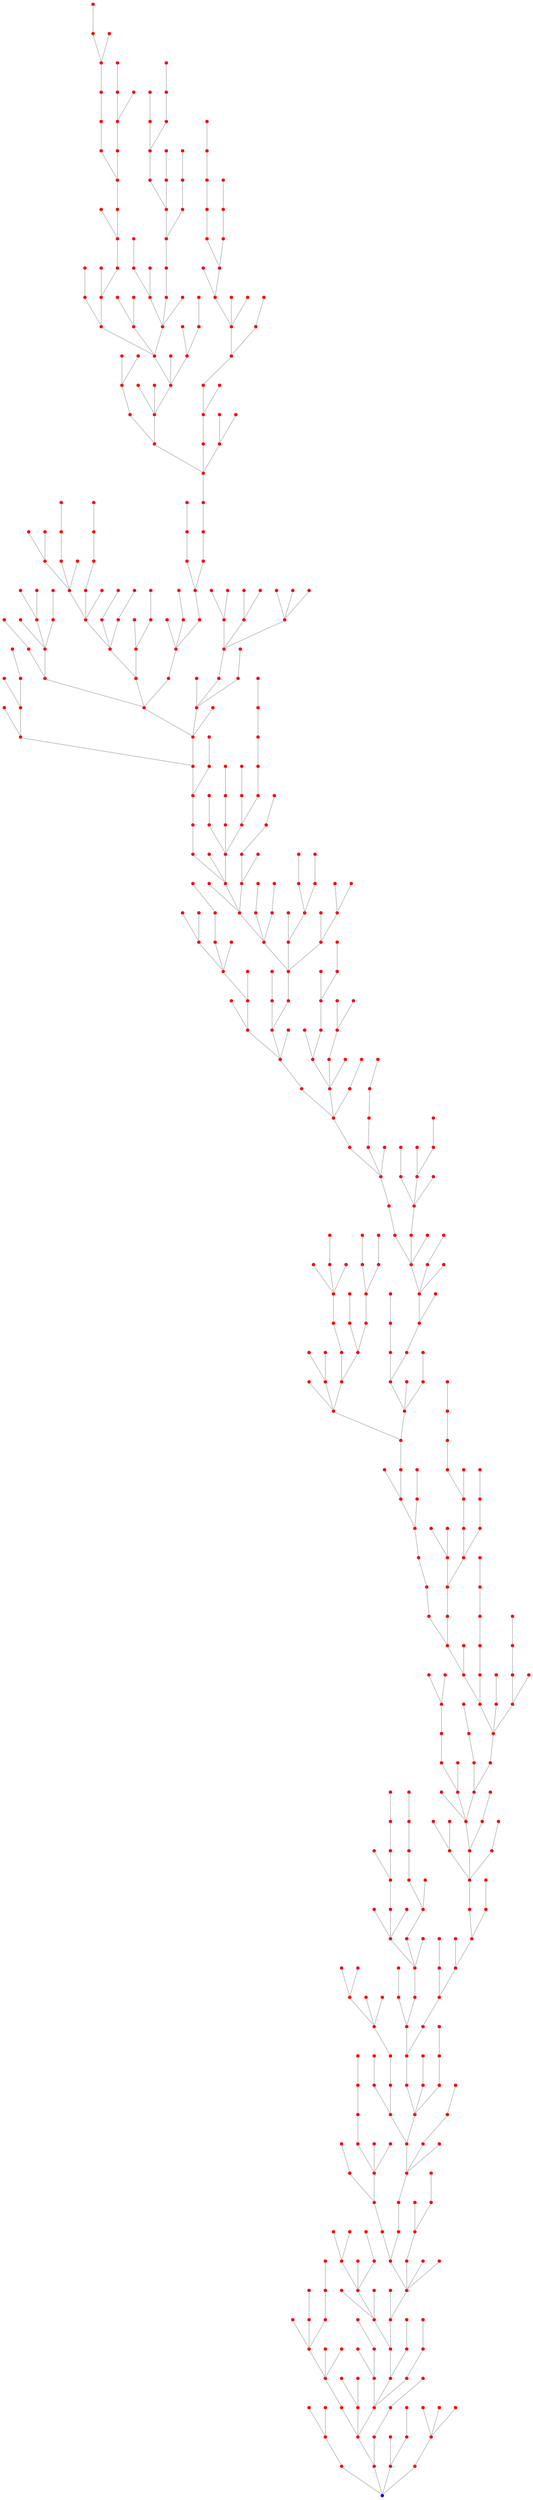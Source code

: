 graph {
	"1(0)" [color=blue shape=point]
	"4(1.00578502436145)" [color=red shape=point]
	"4(1.00578502436145)" -- "1(0)" [color=gray]
	"10(1.006045082780666)" [color=red shape=point]
	"10(1.006045082780666)" -- "1(0)" [color=gray]
	"3(1.0082098909979935)" [color=red shape=point]
	"3(1.0082098909979935)" -- "1(0)" [color=gray]
	"0(1.0090483885031571)" [color=red shape=point]
	"0(1.0090483885031571)" -- "1(0)" [color=gray]
	"20(2.0064975894806416)" [color=red shape=point]
	"20(2.0064975894806416)" -- "10(1.006045082780666)" [color=gray]
	"2(2.007719488025787)" [color=red shape=point]
	"2(2.007719488025787)" -- "10(1.006045082780666)" [color=gray]
	"18(2.0115283673965907)" [color=red shape=point]
	"18(2.0115283673965907)" -- "0(1.0090483885031571)" [color=gray]
	"7(2.0123805462104825)" [color=red shape=point]
	"7(2.0123805462104825)" -- "4(1.00578502436145)" [color=gray]
	"5(2.013646698322298)" [color=red shape=point]
	"5(2.013646698322298)" -- "3(1.0082098909979935)" [color=gray]
	"12(2.017183926282759)" [color=red shape=point]
	"12(2.017183926282759)" -- "3(1.0082098909979935)" [color=gray]
	"21(3.007645137265147)" [color=red shape=point]
	"21(3.007645137265147)" -- "20(2.0064975894806416)" [color=gray]
	"16(3.009052305262709)" [color=red shape=point]
	"16(3.009052305262709)" -- "20(2.0064975894806416)" [color=gray]
	"9(3.0131385153549237)" [color=red shape=point]
	"9(3.0131385153549237)" -- "18(2.0115283673965907)" [color=gray]
	"27(3.015708332536046)" [color=red shape=point]
	"27(3.015708332536046)" -- "20(2.0064975894806416)" [color=gray]
	"11(3.016514689964824)" [color=red shape=point]
	"11(3.016514689964824)" -- "2(2.007719488025787)" [color=gray]
	"8(3.0180269439730827)" [color=red shape=point]
	"8(3.0180269439730827)" -- "7(2.0123805462104825)" [color=gray]
	"15(3.0187845563286597)" [color=red shape=point]
	"15(3.0187845563286597)" -- "18(2.0115283673965907)" [color=gray]
	"6(3.0211718760439963)" [color=red shape=point]
	"6(3.0211718760439963)" -- "7(2.0123805462104825)" [color=gray]
	"19(3.0212784767981575)" [color=red shape=point]
	"19(3.0212784767981575)" -- "18(2.0115283673965907)" [color=gray]
	"14(3.0228226443635324)" [color=red shape=point]
	"14(3.0228226443635324)" -- "12(2.017183926282759)" [color=gray]
	"22(4.0097286722316605)" [color=red shape=point]
	"22(4.0097286722316605)" -- "21(3.007645137265147)" [color=gray]
	"13(4.010335179182908)" [color=red shape=point]
	"13(4.010335179182908)" -- "16(3.009052305262709)" [color=gray]
	"26(4.016501346455041)" [color=red shape=point]
	"26(4.016501346455041)" -- "16(3.009052305262709)" [color=gray]
	"17(4.018863752611603)" [color=red shape=point]
	"17(4.018863752611603)" -- "11(3.016514689964824)" [color=gray]
	"28(4.022249073884723)" [color=red shape=point]
	"28(4.022249073884723)" -- "27(3.015708332536046)" [color=gray]
	"30(4.023002285819908)" [color=red shape=point]
	"30(4.023002285819908)" -- "27(3.015708332536046)" [color=gray]
	"29(4.023898199727446)" [color=red shape=point]
	"29(4.023898199727446)" -- "27(3.015708332536046)" [color=gray]
	"36(5.014373491871599)" [color=red shape=point]
	"36(5.014373491871599)" -- "22(4.0097286722316605)" [color=gray]
	"24(5.015270744329239)" [color=red shape=point]
	"24(5.015270744329239)" -- "22(4.0097286722316605)" [color=gray]
	"23(5.017489627082913)" [color=red shape=point]
	"23(5.017489627082913)" -- "22(4.0097286722316605)" [color=gray]
	"31(5.023487525828582)" [color=red shape=point]
	"31(5.023487525828582)" -- "30(4.023002285819908)" [color=gray]
	"25(5.0242019488671605)" [color=red shape=point]
	"25(5.0242019488671605)" -- "28(4.022249073884723)" [color=gray]
	"40(5.025806909269647)" [color=red shape=point]
	"40(5.025806909269647)" -- "30(4.023002285819908)" [color=gray]
	"35(5.029455902515194)" [color=red shape=point]
	"35(5.029455902515194)" -- "28(4.022249073884723)" [color=gray]
	"32(5.0325432383641555)" [color=red shape=point]
	"32(5.0325432383641555)" -- "29(4.023898199727446)" [color=gray]
	"34(6.016007935153953)" [color=red shape=point]
	"34(6.016007935153953)" -- "36(5.014373491871599)" [color=gray]
	"39(6.016132145221583)" [color=red shape=point]
	"39(6.016132145221583)" -- "36(5.014373491871599)" [color=gray]
	"33(6.020293379838912)" [color=red shape=point]
	"33(6.020293379838912)" -- "36(5.014373491871599)" [color=gray]
	"50(6.025724551237527)" [color=red shape=point]
	"50(6.025724551237527)" -- "31(5.023487525828582)" [color=gray]
	"42(6.028897077222944)" [color=red shape=point]
	"42(6.028897077222944)" -- "31(5.023487525828582)" [color=gray]
	"37(6.034778503572853)" [color=red shape=point]
	"37(6.034778503572853)" -- "40(5.025806909269647)" [color=gray]
	"38(6.038244409326664)" [color=red shape=point]
	"38(6.038244409326664)" -- "35(5.029455902515194)" [color=gray]
	"44(6.040112480290495)" [color=red shape=point]
	"44(6.040112480290495)" -- "32(5.0325432383641555)" [color=gray]
	"41(7.016314517966271)" [color=red shape=point]
	"41(7.016314517966271)" -- "39(6.016132145221583)" [color=gray]
	"43(7.02060973036504)" [color=red shape=point]
	"43(7.02060973036504)" -- "33(6.020293379838912)" [color=gray]
	"46(7.028542950820992)" [color=red shape=point]
	"46(7.028542950820992)" -- "50(6.025724551237527)" [color=gray]
	"49(7.03046072169632)" [color=red shape=point]
	"49(7.03046072169632)" -- "50(6.025724551237527)" [color=gray]
	"47(7.031757531733968)" [color=red shape=point]
	"47(7.031757531733968)" -- "42(6.028897077222944)" [color=gray]
	"61(7.033768658146787)" [color=red shape=point]
	"61(7.033768658146787)" -- "42(6.028897077222944)" [color=gray]
	"48(7.033784252367918)" [color=red shape=point]
	"48(7.033784252367918)" -- "50(6.025724551237527)" [color=gray]
	"45(8.029973212240359)" [color=red shape=point]
	"45(8.029973212240359)" -- "43(7.02060973036504)" [color=gray]
	"52(8.03187326405129)" [color=red shape=point]
	"52(8.03187326405129)" -- "49(7.03046072169632)" [color=gray]
	"51(8.03305659324271)" [color=red shape=point]
	"51(8.03305659324271)" -- "49(7.03046072169632)" [color=gray]
	"58(8.03311572077655)" [color=red shape=point]
	"58(8.03311572077655)" -- "49(7.03046072169632)" [color=gray]
	"59(8.034399277465543)" [color=red shape=point]
	"59(8.034399277465543)" -- "61(7.033768658146787)" [color=gray]
	"60(8.035697503687917)" [color=red shape=point]
	"60(8.035697503687917)" -- "61(7.033768658146787)" [color=gray]
	"57(8.036162600420731)" [color=red shape=point]
	"57(8.036162600420731)" -- "61(7.033768658146787)" [color=gray]
	"55(8.04225424606928)" [color=red shape=point]
	"55(8.04225424606928)" -- "61(7.033768658146787)" [color=gray]
	"53(9.032932876286301)" [color=red shape=point]
	"53(9.032932876286301)" -- "52(8.03187326405129)" [color=gray]
	"63(9.035079950088008)" [color=red shape=point]
	"63(9.035079950088008)" -- "59(8.034399277465543)" [color=gray]
	"62(9.036193139440263)" [color=red shape=point]
	"62(9.036193139440263)" -- "59(8.034399277465543)" [color=gray]
	"67(9.037321356693731)" [color=red shape=point]
	"67(9.037321356693731)" -- "60(8.035697503687917)" [color=gray]
	"56(9.038561863106114)" [color=red shape=point]
	"56(9.038561863106114)" -- "52(8.03187326405129)" [color=gray]
	"54(9.03947717303612)" [color=red shape=point]
	"54(9.03947717303612)" -- "58(8.03311572077655)" [color=gray]
	"65(10.035693989592744)" [color=red shape=point]
	"65(10.035693989592744)" -- "63(9.035079950088008)" [color=gray]
	"64(10.038296206074188)" [color=red shape=point]
	"64(10.038296206074188)" -- "62(9.036193139440263)" [color=gray]
	"68(10.039457494986355)" [color=red shape=point]
	"68(10.039457494986355)" -- "67(9.037321356693731)" [color=gray]
	"66(10.045862208762037)" [color=red shape=point]
	"66(10.045862208762037)" -- "67(9.037321356693731)" [color=gray]
	"69(11.043255890519697)" [color=red shape=point]
	"69(11.043255890519697)" -- "65(10.035693989592744)" [color=gray]
	"74(11.045348213802056)" [color=red shape=point]
	"74(11.045348213802056)" -- "65(10.035693989592744)" [color=gray]
	"79(11.0474925274196)" [color=red shape=point]
	"79(11.0474925274196)" -- "64(10.038296206074188)" [color=gray]
	"71(11.05131773825958)" [color=red shape=point]
	"71(11.05131773825958)" -- "66(10.045862208762037)" [color=gray]
	"72(12.046206027846617)" [color=red shape=point]
	"72(12.046206027846617)" -- "74(11.045348213802056)" [color=gray]
	"70(12.046693069364316)" [color=red shape=point]
	"70(12.046693069364316)" -- "69(11.043255890519697)" [color=gray]
	"87(12.050688216389855)" [color=red shape=point]
	"87(12.050688216389855)" -- "79(11.0474925274196)" [color=gray]
	"78(12.051152180413466)" [color=red shape=point]
	"78(12.051152180413466)" -- "79(11.0474925274196)" [color=gray]
	"76(12.052597146029052)" [color=red shape=point]
	"76(12.052597146029052)" -- "74(11.045348213802056)" [color=gray]
	"75(12.053383674391092)" [color=red shape=point]
	"75(12.053383674391092)" -- "74(11.045348213802056)" [color=gray]
	"80(12.053392083775243)" [color=red shape=point]
	"80(12.053392083775243)" -- "79(11.0474925274196)" [color=gray]
	"73(13.04775819675752)" [color=red shape=point]
	"73(13.04775819675752)" -- "72(12.046206027846617)" [color=gray]
	"84(13.05113693019486)" [color=red shape=point]
	"84(13.05113693019486)" -- "87(12.050688216389855)" [color=gray]
	"89(13.054858401311893)" [color=red shape=point]
	"89(13.054858401311893)" -- "87(12.050688216389855)" [color=gray]
	"77(13.055155566465423)" [color=red shape=point]
	"77(13.055155566465423)" -- "78(12.051152180413466)" [color=gray]
	"88(14.052180477255863)" [color=red shape=point]
	"88(14.052180477255863)" -- "73(13.04775819675752)" [color=gray]
	"86(14.053873687483158)" [color=red shape=point]
	"86(14.053873687483158)" -- "84(13.05113693019486)" [color=gray]
	"85(14.054028798000923)" [color=red shape=point]
	"85(14.054028798000923)" -- "84(13.05113693019486)" [color=gray]
	"91(14.057234733751908)" [color=red shape=point]
	"91(14.057234733751908)" -- "89(13.054858401311893)" [color=gray]
	"94(14.058394630256142)" [color=red shape=point]
	"94(14.058394630256142)" -- "89(13.054858401311893)" [color=gray]
	"81(14.05978983880725)" [color=red shape=point]
	"81(14.05978983880725)" -- "77(13.055155566465423)" [color=gray]
	"93(14.060492413032431)" [color=red shape=point]
	"93(14.060492413032431)" -- "89(13.054858401311893)" [color=gray]
	"82(15.054436531761109)" [color=red shape=point]
	"82(15.054436531761109)" -- "88(14.052180477255863)" [color=gray]
	"92(15.055954361590496)" [color=red shape=point]
	"92(15.055954361590496)" -- "85(14.054028798000923)" [color=gray]
	"83(15.05748191758866)" [color=red shape=point]
	"83(15.05748191758866)" -- "86(14.053873687483158)" [color=gray]
	"97(15.05902069338745)" [color=red shape=point]
	"97(15.05902069338745)" -- "91(14.057234733751908)" [color=gray]
	"90(15.061430624257417)" [color=red shape=point]
	"90(15.061430624257417)" -- "94(14.058394630256142)" [color=gray]
	"95(15.064556306189331)" [color=red shape=point]
	"95(15.064556306189331)" -- "93(14.060492413032431)" [color=gray]
	"99(16.056802708051556)" [color=red shape=point]
	"99(16.056802708051556)" -- "92(15.055954361590496)" [color=gray]
	"102(16.06166956932016)" [color=red shape=point]
	"102(16.06166956932016)" -- "97(15.05902069338745)" [color=gray]
	"96(16.06342710855988)" [color=red shape=point]
	"96(16.06342710855988)" -- "97(15.05902069338745)" [color=gray]
	"103(16.07404621514218)" [color=red shape=point]
	"103(16.07404621514218)" -- "95(15.064556306189331)" [color=gray]
	"101(17.0589253211652)" [color=red shape=point]
	"101(17.0589253211652)" -- "99(16.056802708051556)" [color=gray]
	"98(17.059915525452308)" [color=red shape=point]
	"98(17.059915525452308)" -- "99(16.056802708051556)" [color=gray]
	"100(17.065784813555325)" [color=red shape=point]
	"100(17.065784813555325)" -- "99(16.056802708051556)" [color=gray]
	"104(17.066368456964824)" [color=red shape=point]
	"104(17.066368456964824)" -- "102(16.06166956932016)" [color=gray]
	"107(17.067490067653843)" [color=red shape=point]
	"107(17.067490067653843)" -- "96(16.06342710855988)" [color=gray]
	"110(17.067708447639752)" [color=red shape=point]
	"110(17.067708447639752)" -- "102(16.06166956932016)" [color=gray]
	"112(18.06045408003499)" [color=red shape=point]
	"112(18.06045408003499)" -- "101(17.0589253211652)" [color=gray]
	"106(18.062560781092696)" [color=red shape=point]
	"106(18.062560781092696)" -- "101(17.0589253211652)" [color=gray]
	"115(18.0682985506604)" [color=red shape=point]
	"115(18.0682985506604)" -- "110(17.067708447639752)" [color=gray]
	"109(18.068931160899528)" [color=red shape=point]
	"109(18.068931160899528)" -- "107(17.067490067653843)" [color=gray]
	"105(18.06952250822846)" [color=red shape=point]
	"105(18.06952250822846)" -- "104(17.066368456964824)" [color=gray]
	"108(18.0762490255371)" [color=red shape=point]
	"108(18.0762490255371)" -- "107(17.067490067653843)" [color=gray]
	"117(19.068388968273464)" [color=red shape=point]
	"117(19.068388968273464)" -- "115(18.0682985506604)" [color=gray]
	"113(19.068480525159686)" [color=red shape=point]
	"113(19.068480525159686)" -- "115(18.0682985506604)" [color=gray]
	"116(19.07280242299619)" [color=red shape=point]
	"116(19.07280242299619)" -- "115(18.0682985506604)" [color=gray]
	"111(19.073606337717578)" [color=red shape=point]
	"111(19.073606337717578)" -- "109(18.068931160899528)" [color=gray]
	"114(19.0828444014158)" [color=red shape=point]
	"114(19.0828444014158)" -- "108(18.0762490255371)" [color=gray]
	"125(19.085274774946228)" [color=red shape=point]
	"125(19.085274774946228)" -- "108(18.0762490255371)" [color=gray]
	"118(20.069872788269524)" [color=red shape=point]
	"118(20.069872788269524)" -- "117(19.068388968273464)" [color=gray]
	"124(20.070879147642245)" [color=red shape=point]
	"124(20.070879147642245)" -- "117(19.068388968273464)" [color=gray]
	"120(20.07195106459108)" [color=red shape=point]
	"120(20.07195106459108)" -- "113(19.068480525159686)" [color=gray]
	"119(20.073166490923594)" [color=red shape=point]
	"119(20.073166490923594)" -- "117(19.068388968273464)" [color=gray]
	"122(20.08876000531279)" [color=red shape=point]
	"122(20.08876000531279)" -- "125(19.085274774946228)" [color=gray]
	"121(20.09335925752062)" [color=red shape=point]
	"121(20.09335925752062)" -- "125(19.085274774946228)" [color=gray]
	"127(21.07158857396857)" [color=red shape=point]
	"127(21.07158857396857)" -- "124(20.070879147642245)" [color=gray]
	"130(21.07403109025508)" [color=red shape=point]
	"130(21.07403109025508)" -- "120(20.07195106459108)" [color=gray]
	"123(21.076814615293067)" [color=red shape=point]
	"123(21.076814615293067)" -- "120(20.07195106459108)" [color=gray]
	"132(21.093552598262722)" [color=red shape=point]
	"132(21.093552598262722)" -- "122(20.08876000531279)" [color=gray]
	"131(21.09380516121286)" [color=red shape=point]
	"131(21.09380516121286)" -- "121(20.09335925752062)" [color=gray]
	"126(22.075207961881155)" [color=red shape=point]
	"126(22.075207961881155)" -- "127(21.07158857396857)" [color=gray]
	"135(22.079889130366617)" [color=red shape=point]
	"135(22.079889130366617)" -- "127(21.07158857396857)" [color=gray]
	"128(22.08063623727326)" [color=red shape=point]
	"128(22.08063623727326)" -- "130(21.07403109025508)" [color=gray]
	"137(22.094214432982728)" [color=red shape=point]
	"137(22.094214432982728)" -- "132(21.093552598262722)" [color=gray]
	"139(22.095530771338083)" [color=red shape=point]
	"139(22.095530771338083)" -- "132(21.093552598262722)" [color=gray]
	"129(22.09650248979931)" [color=red shape=point]
	"129(22.09650248979931)" -- "132(21.093552598262722)" [color=gray]
	"138(23.083490603489505)" [color=red shape=point]
	"138(23.083490603489505)" -- "135(22.079889130366617)" [color=gray]
	"133(23.08458526484706)" [color=red shape=point]
	"133(23.08458526484706)" -- "128(22.08063623727326)" [color=gray]
	"136(23.09472907892075)" [color=red shape=point]
	"136(23.09472907892075)" -- "137(22.094214432982728)" [color=gray]
	"145(23.096687372696103)" [color=red shape=point]
	"145(23.096687372696103)" -- "139(22.095530771338083)" [color=gray]
	"143(23.09847480991101)" [color=red shape=point]
	"143(23.09847480991101)" -- "139(22.095530771338083)" [color=gray]
	"144(23.10056284533782)" [color=red shape=point]
	"144(23.10056284533782)" -- "137(22.094214432982728)" [color=gray]
	"134(23.104161404003182)" [color=red shape=point]
	"134(23.104161404003182)" -- "129(22.09650248979931)" [color=gray]
	"142(24.085222014879676)" [color=red shape=point]
	"142(24.085222014879676)" -- "138(23.083490603489505)" [color=gray]
	"140(24.093371081531767)" [color=red shape=point]
	"140(24.093371081531767)" -- "133(23.08458526484706)" [color=gray]
	"146(24.099191084412855)" [color=red shape=point]
	"146(24.099191084412855)" -- "145(23.096687372696103)" [color=gray]
	"148(24.099992819159638)" [color=red shape=point]
	"148(24.099992819159638)" -- "145(23.096687372696103)" [color=gray]
	"141(24.10091527786953)" [color=red shape=point]
	"141(24.10091527786953)" -- "143(23.09847480991101)" [color=gray]
	"152(24.1046989769016)" [color=red shape=point]
	"152(24.1046989769016)" -- "145(23.096687372696103)" [color=gray]
	"147(25.10036436134747)" [color=red shape=point]
	"147(25.10036436134747)" -- "148(24.099992819159638)" [color=gray]
	"151(25.107103626621576)" [color=red shape=point]
	"151(25.107103626621576)" -- "148(24.099992819159638)" [color=gray]
	"150(25.10867492289788)" [color=red shape=point]
	"150(25.10867492289788)" -- "152(24.1046989769016)" [color=gray]
	"153(25.11052412563849)" [color=red shape=point]
	"153(25.11052412563849)" -- "152(24.1046989769016)" [color=gray]
	"149(26.101959509005958)" [color=red shape=point]
	"149(26.101959509005958)" -- "147(25.10036436134747)" [color=gray]
	"159(26.113375994055094)" [color=red shape=point]
	"159(26.113375994055094)" -- "153(25.11052412563849)" [color=gray]
	"154(26.11488860961153)" [color=red shape=point]
	"154(26.11488860961153)" -- "150(25.10867492289788)" [color=gray]
	"155(27.108607111772507)" [color=red shape=point]
	"155(27.108607111772507)" -- "149(26.101959509005958)" [color=gray]
	"156(27.116960356556007)" [color=red shape=point]
	"156(27.116960356556007)" -- "154(26.11488860961153)" [color=gray]
	"160(27.11703163547083)" [color=red shape=point]
	"160(27.11703163547083)" -- "159(26.113375994055094)" [color=gray]
	"163(27.119123833583675)" [color=red shape=point]
	"163(27.119123833583675)" -- "159(26.113375994055094)" [color=gray]
	"165(27.122490487438384)" [color=red shape=point]
	"165(27.122490487438384)" -- "159(26.113375994055094)" [color=gray]
	"161(28.10972355165966)" [color=red shape=point]
	"161(28.10972355165966)" -- "155(27.108607111772507)" [color=gray]
	"157(28.11173075604461)" [color=red shape=point]
	"157(28.11173075604461)" -- "155(27.108607111772507)" [color=gray]
	"171(28.119059810549064)" [color=red shape=point]
	"171(28.119059810549064)" -- "160(27.11703163547083)" [color=gray]
	"158(28.121385061889633)" [color=red shape=point]
	"158(28.121385061889633)" -- "160(27.11703163547083)" [color=gray]
	"170(28.124163875282417)" [color=red shape=point]
	"170(28.124163875282417)" -- "165(27.122490487438384)" [color=gray]
	"164(28.127205241144104)" [color=red shape=point]
	"164(28.127205241144104)" -- "165(27.122490487438384)" [color=gray]
	"162(28.12772264552279)" [color=red shape=point]
	"162(28.12772264552279)" -- "163(27.119123833583675)" [color=gray]
	"167(29.12433318638581)" [color=red shape=point]
	"167(29.12433318638581)" -- "158(28.121385061889633)" [color=gray]
	"166(29.124348692449797)" [color=red shape=point]
	"166(29.124348692449797)" -- "170(28.124163875282417)" [color=gray]
	"172(29.125947392257135)" [color=red shape=point]
	"172(29.125947392257135)" -- "171(28.119059810549064)" [color=gray]
	"169(29.129052108519172)" [color=red shape=point]
	"169(29.129052108519172)" -- "171(28.119059810549064)" [color=gray]
	"168(30.124530464071743)" [color=red shape=point]
	"168(30.124530464071743)" -- "167(29.12433318638581)" [color=gray]
	"175(30.12727991799)" [color=red shape=point]
	"175(30.12727991799)" -- "172(29.125947392257135)" [color=gray]
	"173(30.13196452469152)" [color=red shape=point]
	"173(30.13196452469152)" -- "166(29.124348692449797)" [color=gray]
	"177(30.13427401699205)" [color=red shape=point]
	"177(30.13427401699205)" -- "172(29.125947392257135)" [color=gray]
	"174(31.12808651507561)" [color=red shape=point]
	"174(31.12808651507561)" -- "168(30.124530464071743)" [color=gray]
	"178(31.13079699443266)" [color=red shape=point]
	"178(31.13079699443266)" -- "175(30.12727991799)" [color=gray]
	"179(31.140812719805297)" [color=red shape=point]
	"179(31.140812719805297)" -- "177(30.13427401699205)" [color=gray]
	"176(32.13049469162039)" [color=red shape=point]
	"176(32.13049469162039)" -- "174(31.12808651507561)" [color=gray]
	"180(32.13534743820916)" [color=red shape=point]
	"180(32.13534743820916)" -- "178(31.13079699443266)" [color=gray]
	"186(32.144418272745156)" [color=red shape=point]
	"186(32.144418272745156)" -- "179(31.140812719805297)" [color=gray]
	"182(32.14799578619724)" [color=red shape=point]
	"182(32.14799578619724)" -- "179(31.140812719805297)" [color=gray]
	"187(33.14177329990117)" [color=red shape=point]
	"187(33.14177329990117)" -- "180(32.13534743820916)" [color=gray]
	"184(33.147894079692)" [color=red shape=point]
	"184(33.147894079692)" -- "186(32.144418272745156)" [color=gray]
	"185(33.1501721559549)" [color=red shape=point]
	"185(33.1501721559549)" -- "186(32.144418272745156)" [color=gray]
	"183(33.15668079223884)" [color=red shape=point]
	"183(33.15668079223884)" -- "182(32.14799578619724)" [color=gray]
	"181(33.15695040603508)" [color=red shape=point]
	"181(33.15695040603508)" -- "182(32.14799578619724)" [color=gray]
	"190(34.14906607115937)" [color=red shape=point]
	"190(34.14906607115937)" -- "187(33.14177329990117)" [color=gray]
	"189(34.15134065787774)" [color=red shape=point]
	"189(34.15134065787774)" -- "187(33.14177329990117)" [color=gray]
	"196(34.158709145973866)" [color=red shape=point]
	"196(34.158709145973866)" -- "183(33.15668079223884)" [color=gray]
	"188(34.162017766714946)" [color=red shape=point]
	"188(34.162017766714946)" -- "181(33.15695040603508)" [color=gray]
	"194(35.14929745719839)" [color=red shape=point]
	"194(35.14929745719839)" -- "190(34.14906607115937)" [color=gray]
	"191(35.15611657155617)" [color=red shape=point]
	"191(35.15611657155617)" -- "190(34.14906607115937)" [color=gray]
	"192(35.159665024973414)" [color=red shape=point]
	"192(35.159665024973414)" -- "189(34.15134065787774)" [color=gray]
	"198(35.16626350895849)" [color=red shape=point]
	"198(35.16626350895849)" -- "196(34.158709145973866)" [color=gray]
	"195(35.16630921379991)" [color=red shape=point]
	"195(35.16630921379991)" -- "196(34.158709145973866)" [color=gray]
	"193(35.1680698175426)" [color=red shape=point]
	"193(35.1680698175426)" -- "188(34.162017766714946)" [color=gray]
	"199(36.15795874098816)" [color=red shape=point]
	"199(36.15795874098816)" -- "191(35.15611657155617)" [color=gray]
	"197(36.17339871365481)" [color=red shape=point]
	"197(36.17339871365481)" -- "198(35.16626350895849)" [color=gray]
	"200(37.15949532233373)" [color=red shape=point]
	"200(37.15949532233373)" -- "199(36.15795874098816)" [color=gray]
	"207(37.1611527710365)" [color=red shape=point]
	"207(37.1611527710365)" -- "199(36.15795874098816)" [color=gray]
	"203(37.179597310713696)" [color=red shape=point]
	"203(37.179597310713696)" -- "197(36.17339871365481)" [color=gray]
	"201(38.15982517353075)" [color=red shape=point]
	"201(38.15982517353075)" -- "200(37.15949532233373)" [color=gray]
	"204(38.16539205365227)" [color=red shape=point]
	"204(38.16539205365227)" -- "200(37.15949532233373)" [color=gray]
	"208(38.16595260248465)" [color=red shape=point]
	"208(38.16595260248465)" -- "207(37.1611527710365)" [color=gray]
	"213(38.166520463009896)" [color=red shape=point]
	"213(38.166520463009896)" -- "207(37.1611527710365)" [color=gray]
	"209(38.16788976499205)" [color=red shape=point]
	"209(38.16788976499205)" -- "207(37.1611527710365)" [color=gray]
	"214(38.16850553304821)" [color=red shape=point]
	"214(38.16850553304821)" -- "200(37.15949532233373)" [color=gray]
	"202(38.18780561506721)" [color=red shape=point]
	"202(38.18780561506721)" -- "203(37.179597310713696)" [color=gray]
	"205(39.16597174730457)" [color=red shape=point]
	"205(39.16597174730457)" -- "204(38.16539205365227)" [color=gray]
	"211(39.16618439435742)" [color=red shape=point]
	"211(39.16618439435742)" -- "208(38.16595260248465)" [color=gray]
	"206(39.16789229998316)" [color=red shape=point]
	"206(39.16789229998316)" -- "209(38.16788976499205)" [color=gray]
	"215(39.16809259261604)" [color=red shape=point]
	"215(39.16809259261604)" -- "208(38.16595260248465)" [color=gray]
	"210(39.168700577820935)" [color=red shape=point]
	"210(39.168700577820935)" -- "204(38.16539205365227)" [color=gray]
	"212(39.17356003957455)" [color=red shape=point]
	"212(39.17356003957455)" -- "214(38.16850553304821)" [color=gray]
	"219(39.17533798762779)" [color=red shape=point]
	"219(39.17533798762779)" -- "214(38.16850553304821)" [color=gray]
	"216(40.17157565222748)" [color=red shape=point]
	"216(40.17157565222748)" -- "215(39.16809259261604)" [color=gray]
	"221(40.174520455655006)" [color=red shape=point]
	"221(40.174520455655006)" -- "212(39.17356003957455)" [color=gray]
	"220(40.17565637950506)" [color=red shape=point]
	"220(40.17565637950506)" -- "211(39.16618439435742)" [color=gray]
	"217(40.17677006106391)" [color=red shape=point]
	"217(40.17677006106391)" -- "219(39.17533798762779)" [color=gray]
	"224(40.17812938294977)" [color=red shape=point]
	"224(40.17812938294977)" -- "219(39.17533798762779)" [color=gray]
	"225(41.174337323872386)" [color=red shape=point]
	"225(41.174337323872386)" -- "216(40.17157565222748)" [color=gray]
	"233(41.17841360631466)" [color=red shape=point]
	"233(41.17841360631466)" -- "224(40.17812938294977)" [color=gray]
	"223(41.17908269553974)" [color=red shape=point]
	"223(41.17908269553974)" -- "216(40.17157565222748)" [color=gray]
	"222(41.179162821592044)" [color=red shape=point]
	"222(41.179162821592044)" -- "220(40.17565637950506)" [color=gray]
	"218(41.17999541244413)" [color=red shape=point]
	"218(41.17999541244413)" -- "217(40.17677006106391)" [color=gray]
	"232(41.18061897628656)" [color=red shape=point]
	"232(41.18061897628656)" -- "221(40.174520455655006)" [color=gray]
	"241(42.17987865752954)" [color=red shape=point]
	"241(42.17987865752954)" -- "225(41.174337323872386)" [color=gray]
	"229(42.18048438663663)" [color=red shape=point]
	"229(42.18048438663663)" -- "233(41.17841360631466)" [color=gray]
	"228(42.18168704795973)" [color=red shape=point]
	"228(42.18168704795973)" -- "233(41.17841360631466)" [color=gray]
	"230(42.182152224617525)" [color=red shape=point]
	"230(42.182152224617525)" -- "232(41.18061897628656)" [color=gray]
	"227(42.18243166474923)" [color=red shape=point]
	"227(42.18243166474923)" -- "225(41.174337323872386)" [color=gray]
	"226(42.18368490761032)" [color=red shape=point]
	"226(42.18368490761032)" -- "225(41.174337323872386)" [color=gray]
	"234(42.18377037047471)" [color=red shape=point]
	"234(42.18377037047471)" -- "232(41.18061897628656)" [color=gray]
	"237(42.18879181222593)" [color=red shape=point]
	"237(42.18879181222593)" -- "232(41.18061897628656)" [color=gray]
	"239(43.18241145146604)" [color=red shape=point]
	"239(43.18241145146604)" -- "241(42.17987865752954)" [color=gray]
	"240(43.18366953776738)" [color=red shape=point]
	"240(43.18366953776738)" -- "227(42.18243166474923)" [color=gray]
	"242(43.18408795266027)" [color=red shape=point]
	"242(43.18408795266027)" -- "241(42.17987865752954)" [color=gray]
	"231(43.18621475213932)" [color=red shape=point]
	"231(43.18621475213932)" -- "228(42.18168704795973)" [color=gray]
	"235(43.18716808534536)" [color=red shape=point]
	"235(43.18716808534536)" -- "234(42.18377037047471)" [color=gray]
	"238(43.18870123173398)" [color=red shape=point]
	"238(43.18870123173398)" -- "241(42.17987865752954)" [color=gray]
	"236(43.19036531553577)" [color=red shape=point]
	"236(43.19036531553577)" -- "229(42.18048438663663)" [color=gray]
	"247(44.185155246299686)" [color=red shape=point]
	"247(44.185155246299686)" -- "242(43.18408795266027)" [color=gray]
	"245(44.19014206621406)" [color=red shape=point]
	"245(44.19014206621406)" -- "239(43.18241145146604)" [color=gray]
	"246(45.18720498990393)" [color=red shape=point]
	"246(45.18720498990393)" -- "247(44.185155246299686)" [color=gray]
	"252(45.19101367712162)" [color=red shape=point]
	"252(45.19101367712162)" -- "247(44.185155246299686)" [color=gray]
	"253(45.19159747587028)" [color=red shape=point]
	"253(45.19159747587028)" -- "245(44.19014206621406)" [color=gray]
	"243(45.19346110487184)" [color=red shape=point]
	"243(45.19346110487184)" -- "247(44.185155246299686)" [color=gray]
	"244(46.18761841755496)" [color=red shape=point]
	"244(46.18761841755496)" -- "246(45.18720498990393)" [color=gray]
	"255(46.193202995052104)" [color=red shape=point]
	"255(46.193202995052104)" -- "253(45.19159747587028)" [color=gray]
	"251(46.19514042963415)" [color=red shape=point]
	"251(46.19514042963415)" -- "253(45.19159747587028)" [color=gray]
	"254(46.197268037801265)" [color=red shape=point]
	"254(46.197268037801265)" -- "252(45.19101367712162)" [color=gray]
	"249(46.19937401384796)" [color=red shape=point]
	"249(46.19937401384796)" -- "252(45.19101367712162)" [color=gray]
	"256(46.20010702809247)" [color=red shape=point]
	"256(46.20010702809247)" -- "253(45.19159747587028)" [color=gray]
	"258(47.19831528243796)" [color=red shape=point]
	"258(47.19831528243796)" -- "255(46.193202995052104)" [color=gray]
	"250(47.19856332282578)" [color=red shape=point]
	"250(47.19856332282578)" -- "251(46.19514042963415)" [color=gray]
	"248(47.20271587450368)" [color=red shape=point]
	"248(47.20271587450368)" -- "249(46.19937401384796)" [color=gray]
	"257(48.2045343070163)" [color=red shape=point]
	"257(48.2045343070163)" -- "258(47.19831528243796)" [color=gray]
	"259(48.2046620482028)" [color=red shape=point]
	"259(48.2046620482028)" -- "250(47.19856332282578)" [color=gray]
	"266(48.2064107789905)" [color=red shape=point]
	"266(48.2064107789905)" -- "258(47.19831528243796)" [color=gray]
	"261(48.2073741529721)" [color=red shape=point]
	"261(48.2073741529721)" -- "258(47.19831528243796)" [color=gray]
	"263(49.206565437936014)" [color=red shape=point]
	"263(49.206565437936014)" -- "266(48.2064107789905)" [color=gray]
	"265(49.207446356347)" [color=red shape=point]
	"265(49.207446356347)" -- "266(48.2064107789905)" [color=gray]
	"262(49.21038150081212)" [color=red shape=point]
	"262(49.21038150081212)" -- "261(48.2073741529721)" [color=gray]
	"278(49.210750165733394)" [color=red shape=point]
	"278(49.210750165733394)" -- "257(48.2045343070163)" [color=gray]
	"264(49.21304604984243)" [color=red shape=point]
	"264(49.21304604984243)" -- "259(48.2046620482028)" [color=gray]
	"260(49.21309290915474)" [color=red shape=point]
	"260(49.21309290915474)" -- "266(48.2064107789905)" [color=gray]
	"267(50.20720721669691)" [color=red shape=point]
	"267(50.20720721669691)" -- "263(49.206565437936014)" [color=gray]
	"276(50.21162324603005)" [color=red shape=point]
	"276(50.21162324603005)" -- "263(49.206565437936014)" [color=gray]
	"271(50.21199591135286)" [color=red shape=point]
	"271(50.21199591135286)" -- "278(49.210750165733394)" [color=gray]
	"280(50.212407996853955)" [color=red shape=point]
	"280(50.212407996853955)" -- "278(49.210750165733394)" [color=gray]
	"274(50.21477259214768)" [color=red shape=point]
	"274(50.21477259214768)" -- "278(49.210750165733394)" [color=gray]
	"268(50.2150897239695)" [color=red shape=point]
	"268(50.2150897239695)" -- "265(49.207446356347)" [color=gray]
	"275(51.21243020984613)" [color=red shape=point]
	"275(51.21243020984613)" -- "280(50.212407996853955)" [color=gray]
	"281(51.21547292900491)" [color=red shape=point]
	"281(51.21547292900491)" -- "276(50.21162324603005)" [color=gray]
	"272(51.21576600102805)" [color=red shape=point]
	"272(51.21576600102805)" -- "268(50.2150897239695)" [color=gray]
	"269(51.216155904772066)" [color=red shape=point]
	"269(51.216155904772066)" -- "271(50.21199591135286)" [color=gray]
	"277(51.21712213219541)" [color=red shape=point]
	"277(51.21712213219541)" -- "271(50.21199591135286)" [color=gray]
	"270(51.21779866185021)" [color=red shape=point]
	"270(51.21779866185021)" -- "268(50.2150897239695)" [color=gray]
	"273(51.220114209728166)" [color=red shape=point]
	"273(51.220114209728166)" -- "280(50.212407996853955)" [color=gray]
	"279(52.21420069557018)" [color=red shape=point]
	"279(52.21420069557018)" -- "275(51.21243020984613)" [color=gray]
	"283(52.21806682864823)" [color=red shape=point]
	"283(52.21806682864823)" -- "281(51.21547292900491)" [color=gray]
	"291(52.22004460426975)" [color=red shape=point]
	"291(52.22004460426975)" -- "277(51.21712213219541)" [color=gray]
	"305(52.22151612375931)" [color=red shape=point]
	"305(52.22151612375931)" -- "273(51.220114209728166)" [color=gray]
	"284(52.22178906711511)" [color=red shape=point]
	"284(52.22178906711511)" -- "277(51.21712213219541)" [color=gray]
	"282(52.22294572239337)" [color=red shape=point]
	"282(52.22294572239337)" -- "281(51.21547292900491)" [color=gray]
	"304(53.222334175530996)" [color=red shape=point]
	"304(53.222334175530996)" -- "305(52.22151612375931)" [color=gray]
	"289(53.22382302895184)" [color=red shape=point]
	"289(53.22382302895184)" -- "291(52.22004460426975)" [color=gray]
	"290(53.22457550292241)" [color=red shape=point]
	"290(53.22457550292241)" -- "291(52.22004460426975)" [color=gray]
	"285(53.226647585107244)" [color=red shape=point]
	"285(53.226647585107244)" -- "282(52.22294572239337)" [color=gray]
	"286(53.22753989751971)" [color=red shape=point]
	"286(53.22753989751971)" -- "291(52.22004460426975)" [color=gray]
	"310(53.2277001765079)" [color=red shape=point]
	"310(53.2277001765079)" -- "305(52.22151612375931)" [color=gray]
	"303(53.23101579356704)" [color=red shape=point]
	"303(53.23101579356704)" -- "305(52.22151612375931)" [color=gray]
	"315(54.22472221388608)" [color=red shape=point]
	"315(54.22472221388608)" -- "304(53.222334175530996)" [color=gray]
	"287(54.22580054085826)" [color=red shape=point]
	"287(54.22580054085826)" -- "290(53.22457550292241)" [color=gray]
	"309(54.227688390099104)" [color=red shape=point]
	"309(54.227688390099104)" -- "304(53.222334175530996)" [color=gray]
	"288(54.22855112593511)" [color=red shape=point]
	"288(54.22855112593511)" -- "289(53.22382302895184)" [color=gray]
	"312(54.2294814367772)" [color=red shape=point]
	"312(54.2294814367772)" -- "310(53.2277001765079)" [color=gray]
	"297(54.23033578123786)" [color=red shape=point]
	"297(54.23033578123786)" -- "310(53.2277001765079)" [color=gray]
	"295(54.232070666556154)" [color=red shape=point]
	"295(54.232070666556154)" -- "304(53.222334175530996)" [color=gray]
	"294(54.232443593677466)" [color=red shape=point]
	"294(54.232443593677466)" -- "289(53.22382302895184)" [color=gray]
	"307(54.2380176542222)" [color=red shape=point]
	"307(54.2380176542222)" -- "303(53.23101579356704)" [color=gray]
	"301(54.23901969176161)" [color=red shape=point]
	"301(54.23901969176161)" -- "303(53.23101579356704)" [color=gray]
	"311(55.22690474995315)" [color=red shape=point]
	"311(55.22690474995315)" -- "315(54.22472221388608)" [color=gray]
	"314(55.23221188805473)" [color=red shape=point]
	"314(55.23221188805473)" -- "315(54.22472221388608)" [color=gray]
	"313(55.23275360984137)" [color=red shape=point]
	"313(55.23275360984137)" -- "315(54.22472221388608)" [color=gray]
	"296(55.232791715530915)" [color=red shape=point]
	"296(55.232791715530915)" -- "297(54.23033578123786)" [color=gray]
	"293(55.2337753935672)" [color=red shape=point]
	"293(55.2337753935672)" -- "295(54.232070666556154)" [color=gray]
	"292(55.23422450580796)" [color=red shape=point]
	"292(55.23422450580796)" -- "287(54.22580054085826)" [color=gray]
	"299(55.235069204848)" [color=red shape=point]
	"299(55.235069204848)" -- "297(54.23033578123786)" [color=gray]
	"306(55.23757665514182)" [color=red shape=point]
	"306(55.23757665514182)" -- "309(54.227688390099104)" [color=gray]
	"308(55.241540953810315)" [color=red shape=point]
	"308(55.241540953810315)" -- "301(54.23901969176161)" [color=gray]
	"302(55.24867657779081)" [color=red shape=point]
	"302(55.24867657779081)" -- "301(54.23901969176161)" [color=gray]
	"320(56.232261431535434)" [color=red shape=point]
	"320(56.232261431535434)" -- "314(55.23221188805473)" [color=gray]
	"316(56.23325991315434)" [color=red shape=point]
	"316(56.23325991315434)" -- "314(55.23221188805473)" [color=gray]
	"317(56.23388322704594)" [color=red shape=point]
	"317(56.23388322704594)" -- "313(55.23275360984137)" [color=gray]
	"300(56.23588220987056)" [color=red shape=point]
	"300(56.23588220987056)" -- "296(55.232791715530915)" [color=gray]
	"322(56.23707077569724)" [color=red shape=point]
	"322(56.23707077569724)" -- "314(55.23221188805473)" [color=gray]
	"298(56.23998722688429)" [color=red shape=point]
	"298(56.23998722688429)" -- "299(55.235069204848)" [color=gray]
	"321(56.24150806582918)" [color=red shape=point]
	"321(56.24150806582918)" -- "313(55.23275360984137)" [color=gray]
	"319(57.23321820730479)" [color=red shape=point]
	"319(57.23321820730479)" -- "320(56.232261431535434)" [color=gray]
	"318(57.23682537689761)" [color=red shape=point]
	"318(57.23682537689761)" -- "317(56.23388322704594)" [color=gray]
	"323(57.23924791035624)" [color=red shape=point]
	"323(57.23924791035624)" -- "322(56.23707077569724)" [color=gray]
	"331(57.241564609062635)" [color=red shape=point]
	"331(57.241564609062635)" -- "322(56.23707077569724)" [color=gray]
	"326(57.2456034147673)" [color=red shape=point]
	"326(57.2456034147673)" -- "322(56.23707077569724)" [color=gray]
	"327(58.2400403846285)" [color=red shape=point]
	"327(58.2400403846285)" -- "319(57.23321820730479)" [color=gray]
	"325(58.24261900484715)" [color=red shape=point]
	"325(58.24261900484715)" -- "318(57.23682537689761)" [color=gray]
	"330(58.243084988941234)" [color=red shape=point]
	"330(58.243084988941234)" -- "331(57.241564609062635)" [color=gray]
	"324(58.24322560376464)" [color=red shape=point]
	"324(58.24322560376464)" -- "323(57.23924791035624)" [color=gray]
	"329(58.24701290809755)" [color=red shape=point]
	"329(58.24701290809755)" -- "326(57.2456034147673)" [color=gray]
	"328(58.24712668942511)" [color=red shape=point]
	"328(58.24712668942511)" -- "326(57.2456034147673)" [color=gray]
	"343(59.24493221064867)" [color=red shape=point]
	"343(59.24493221064867)" -- "327(58.2400403846285)" [color=gray]
	"335(59.24511745288254)" [color=red shape=point]
	"335(59.24511745288254)" -- "327(58.2400403846285)" [color=gray]
	"332(59.2456393528085)" [color=red shape=point]
	"332(59.2456393528085)" -- "330(58.243084988941234)" [color=gray]
	"337(59.248740377187296)" [color=red shape=point]
	"337(59.248740377187296)" -- "328(58.24712668942511)" [color=gray]
	"334(59.25122072014059)" [color=red shape=point]
	"334(59.25122072014059)" -- "329(58.24701290809755)" [color=gray]
	"333(60.245456386506106)" [color=red shape=point]
	"333(60.245456386506106)" -- "335(59.24511745288254)" [color=gray]
	"340(60.247094935853724)" [color=red shape=point]
	"340(60.247094935853724)" -- "343(59.24493221064867)" [color=gray]
	"349(60.250992151142896)" [color=red shape=point]
	"349(60.250992151142896)" -- "343(59.24493221064867)" [color=gray]
	"336(60.25642110446769)" [color=red shape=point]
	"336(60.25642110446769)" -- "337(59.248740377187296)" [color=gray]
	"339(61.25337839536406)" [color=red shape=point]
	"339(61.25337839536406)" -- "340(60.247094935853724)" [color=gray]
	"380(61.25381392549207)" [color=red shape=point]
	"380(61.25381392549207)" -- "349(60.250992151142896)" [color=gray]
	"352(61.25640844010217)" [color=red shape=point]
	"352(61.25640844010217)" -- "349(60.250992151142896)" [color=gray]
	"341(61.256677963859936)" [color=red shape=point]
	"341(61.256677963859936)" -- "340(60.247094935853724)" [color=gray]
	"338(61.25935568723515)" [color=red shape=point]
	"338(61.25935568723515)" -- "336(60.25642110446769)" [color=gray]
	"344(61.26078622451739)" [color=red shape=point]
	"344(61.26078622451739)" -- "349(60.250992151142896)" [color=gray]
	"378(62.25721172072817)" [color=red shape=point]
	"378(62.25721172072817)" -- "380(61.25381392549207)" [color=gray]
	"342(62.259119586349726)" [color=red shape=point]
	"342(62.259119586349726)" -- "341(61.256677963859936)" [color=gray]
	"347(62.26096041373505)" [color=red shape=point]
	"347(62.26096041373505)" -- "352(61.25640844010217)" [color=gray]
	"374(62.26256605123218)" [color=red shape=point]
	"374(62.26256605123218)" -- "380(61.25381392549207)" [color=gray]
	"348(62.26283851141942)" [color=red shape=point]
	"348(62.26283851141942)" -- "338(61.25935568723515)" [color=gray]
	"379(62.26288651291921)" [color=red shape=point]
	"379(62.26288651291921)" -- "380(61.25381392549207)" [color=gray]
	"353(62.26322015066736)" [color=red shape=point]
	"353(62.26322015066736)" -- "352(61.25640844010217)" [color=gray]
	"345(62.263398909125726)" [color=red shape=point]
	"345(62.263398909125726)" -- "341(61.256677963859936)" [color=gray]
	"346(62.26489251653553)" [color=red shape=point]
	"346(62.26489251653553)" -- "352(61.25640844010217)" [color=gray]
	"381(63.261355249525614)" [color=red shape=point]
	"381(63.261355249525614)" -- "378(62.25721172072817)" [color=gray]
	"382(63.26441808107792)" [color=red shape=point]
	"382(63.26441808107792)" -- "378(62.25721172072817)" [color=gray]
	"369(63.265423804457214)" [color=red shape=point]
	"369(63.265423804457214)" -- "374(62.26256605123218)" [color=gray]
	"350(63.2663748299762)" [color=red shape=point]
	"350(63.2663748299762)" -- "345(62.263398909125726)" [color=gray]
	"354(63.26715113730232)" [color=red shape=point]
	"354(63.26715113730232)" -- "353(62.26322015066736)" [color=gray]
	"351(63.267382740259634)" [color=red shape=point]
	"351(63.267382740259634)" -- "346(62.26489251653553)" [color=gray]
	"389(63.26872748276223)" [color=red shape=point]
	"389(63.26872748276223)" -- "379(62.26288651291921)" [color=gray]
	"372(63.27116171901906)" [color=red shape=point]
	"372(63.27116171901906)" -- "374(62.26256605123218)" [color=gray]
	"375(64.2650957074019)" [color=red shape=point]
	"375(64.2650957074019)" -- "382(63.26441808107792)" [color=gray]
	"385(64.26578002932125)" [color=red shape=point]
	"385(64.26578002932125)" -- "382(63.26441808107792)" [color=gray]
	"392(64.26621183842144)" [color=red shape=point]
	"392(64.26621183842144)" -- "369(63.265423804457214)" [color=gray]
	"377(64.26684602595829)" [color=red shape=point]
	"377(64.26684602595829)" -- "381(63.261355249525614)" [color=gray]
	"355(64.26747875190607)" [color=red shape=point]
	"355(64.26747875190607)" -- "354(63.26715113730232)" [color=gray]
	"366(64.26798060892618)" [color=red shape=point]
	"366(64.26798060892618)" -- "369(63.265423804457214)" [color=gray]
	"363(64.27132152065268)" [color=red shape=point]
	"363(64.27132152065268)" -- "354(63.26715113730232)" [color=gray]
	"376(64.27139177901128)" [color=red shape=point]
	"376(64.27139177901128)" -- "389(63.26872748276223)" [color=gray]
	"391(64.27207931322538)" [color=red shape=point]
	"391(64.27207931322538)" -- "389(63.26872748276223)" [color=gray]
	"356(64.27253241232793)" [color=red shape=point]
	"356(64.27253241232793)" -- "354(63.26715113730232)" [color=gray]
	"384(64.2730984610622)" [color=red shape=point]
	"384(64.2730984610622)" -- "389(63.26872748276223)" [color=gray]
	"371(64.2734885263057)" [color=red shape=point]
	"371(64.2734885263057)" -- "369(63.265423804457214)" [color=gray]
	"383(64.2742157050117)" [color=red shape=point]
	"383(64.2742157050117)" -- "382(63.26441808107792)" [color=gray]
	"370(64.27680096369862)" [color=red shape=point]
	"370(64.27680096369862)" -- "372(63.27116171901906)" [color=gray]
	"373(64.27991503652801)" [color=red shape=point]
	"373(64.27991503652801)" -- "372(63.27116171901906)" [color=gray]
	"364(65.2682574560945)" [color=red shape=point]
	"364(65.2682574560945)" -- "355(64.26747875190607)" [color=gray]
	"397(65.26857294926066)" [color=red shape=point]
	"397(65.26857294926066)" -- "392(64.26621183842144)" [color=gray]
	"394(65.26880750866952)" [color=red shape=point]
	"394(65.26880750866952)" -- "392(64.26621183842144)" [color=gray]
	"388(65.26907176672276)" [color=red shape=point]
	"388(65.26907176672276)" -- "385(64.26578002932125)" [color=gray]
	"386(65.27031348400371)" [color=red shape=point]
	"386(65.27031348400371)" -- "385(64.26578002932125)" [color=gray]
	"358(65.27187626549765)" [color=red shape=point]
	"358(65.27187626549765)" -- "355(64.26747875190607)" [color=gray]
	"365(65.2727704735215)" [color=red shape=point]
	"365(65.2727704735215)" -- "363(64.27132152065268)" [color=gray]
	"362(65.27339445482886)" [color=red shape=point]
	"362(65.27339445482886)" -- "363(64.27132152065268)" [color=gray]
	"395(65.27348107146251)" [color=red shape=point]
	"395(65.27348107146251)" -- "392(64.26621183842144)" [color=gray]
	"368(65.27360647883236)" [color=red shape=point]
	"368(65.27360647883236)" -- "371(64.2734885263057)" [color=gray]
	"361(65.27414291422176)" [color=red shape=point]
	"361(65.27414291422176)" -- "366(64.26798060892618)" [color=gray]
	"359(65.27421206465769)" [color=red shape=point]
	"359(65.27421206465769)" -- "356(64.27253241232793)" [color=gray]
	"360(65.27570728692982)" [color=red shape=point]
	"360(65.27570728692982)" -- "356(64.27253241232793)" [color=gray]
	"393(65.2759294624906)" [color=red shape=point]
	"393(65.2759294624906)" -- "391(64.27207931322538)" [color=gray]
	"398(65.27740765558218)" [color=red shape=point]
	"398(65.27740765558218)" -- "384(64.2730984610622)" [color=gray]
	"357(65.28026997764042)" [color=red shape=point]
	"357(65.28026997764042)" -- "356(64.27253241232793)" [color=gray]
	"387(65.28077587451394)" [color=red shape=point]
	"387(65.28077587451394)" -- "383(64.2742157050117)" [color=gray]
	"367(65.28505025522813)" [color=red shape=point]
	"367(65.28505025522813)" -- "373(64.27991503652801)" [color=gray]
	"400(66.26909032328209)" [color=red shape=point]
	"400(66.26909032328209)" -- "397(65.26857294926066)" [color=gray]
	"399(66.2722258596833)" [color=red shape=point]
	"399(66.2722258596833)" -- "394(65.26880750866952)" [color=gray]
	"396(66.27233123027673)" [color=red shape=point]
	"396(66.27233123027673)" -- "397(65.26857294926066)" [color=gray]
	"390(66.27338863159888)" [color=red shape=point]
	"390(66.27338863159888)" -- "397(65.26857294926066)" [color=gray]
	"402(66.27805238163262)" [color=red shape=point]
	"402(66.27805238163262)" -- "398(65.27740765558218)" [color=gray]
	"403(66.2805968712271)" [color=red shape=point]
	"403(66.2805968712271)" -- "398(65.27740765558218)" [color=gray]
	"401(67.26940692181903)" [color=red shape=point]
	"401(67.26940692181903)" -- "400(66.26909032328209)" [color=gray]
	"405(67.27054115105679)" [color=red shape=point]
	"405(67.27054115105679)" -- "400(66.26909032328209)" [color=gray]
	"409(67.27229859981276)" [color=red shape=point]
	"409(67.27229859981276)" -- "399(66.2722258596833)" [color=gray]
	"404(67.27310166425785)" [color=red shape=point]
	"404(67.27310166425785)" -- "396(66.27233123027673)" [color=gray]
	"406(67.28309488388089)" [color=red shape=point]
	"406(67.28309488388089)" -- "402(66.27805238163262)" [color=gray]
	"411(67.28893781204113)" [color=red shape=point]
	"411(67.28893781204113)" -- "403(66.2805968712271)" [color=gray]
	"408(68.27578031811551)" [color=red shape=point]
	"408(68.27578031811551)" -- "409(67.27229859981276)" [color=gray]
	"407(68.27725975586294)" [color=red shape=point]
	"407(68.27725975586294)" -- "404(67.27310166425785)" [color=gray]
	"412(68.29086468219852)" [color=red shape=point]
	"412(68.29086468219852)" -- "406(67.28309488388089)" [color=gray]
	"410(68.29499969167397)" [color=red shape=point]
	"410(68.29499969167397)" -- "411(67.28893781204113)" [color=gray]
	"415(69.30184090458674)" [color=red shape=point]
	"415(69.30184090458674)" -- "410(68.29499969167397)" [color=gray]
	"422(70.30367649930396)" [color=red shape=point]
	"422(70.30367649930396)" -- "415(69.30184090458674)" [color=gray]
	"413(70.30818509217464)" [color=red shape=point]
	"413(70.30818509217464)" -- "415(69.30184090458674)" [color=gray]
	"414(70.30995061551089)" [color=red shape=point]
	"414(70.30995061551089)" -- "415(69.30184090458674)" [color=gray]
	"418(71.30828150297098)" [color=red shape=point]
	"418(71.30828150297098)" -- "413(70.30818509217464)" [color=gray]
	"417(71.30985224148708)" [color=red shape=point]
	"417(71.30985224148708)" -- "422(70.30367649930396)" [color=gray]
	"421(71.31071901227504)" [color=red shape=point]
	"421(71.31071901227504)" -- "414(70.30995061551089)" [color=gray]
	"427(71.31286528493803)" [color=red shape=point]
	"427(71.31286528493803)" -- "422(70.30367649930396)" [color=gray]
	"416(71.31457038997938)" [color=red shape=point]
	"416(71.31457038997938)" -- "414(70.30995061551089)" [color=gray]
	"420(72.31233189935344)" [color=red shape=point]
	"420(72.31233189935344)" -- "418(71.30828150297098)" [color=gray]
	"419(72.31418339064975)" [color=red shape=point]
	"419(72.31418339064975)" -- "418(71.30828150297098)" [color=gray]
	"424(72.31432764266272)" [color=red shape=point]
	"424(72.31432764266272)" -- "417(71.30985224148708)" [color=gray]
	"429(72.31637307351485)" [color=red shape=point]
	"429(72.31637307351485)" -- "427(71.31286528493803)" [color=gray]
	"425(72.31862032459856)" [color=red shape=point]
	"425(72.31862032459856)" -- "427(71.31286528493803)" [color=gray]
	"430(72.31969454760396)" [color=red shape=point]
	"430(72.31969454760396)" -- "427(71.31286528493803)" [color=gray]
	"431(73.31458455915487)" [color=red shape=point]
	"431(73.31458455915487)" -- "420(72.31233189935344)" [color=gray]
	"423(73.31660422812884)" [color=red shape=point]
	"423(73.31660422812884)" -- "424(72.31432764266272)" [color=gray]
	"451(73.32043259295179)" [color=red shape=point]
	"451(73.32043259295179)" -- "430(72.31969454760396)" [color=gray]
	"428(73.32108524147922)" [color=red shape=point]
	"428(73.32108524147922)" -- "430(72.31969454760396)" [color=gray]
	"426(73.3220885440584)" [color=red shape=point]
	"426(73.3220885440584)" -- "424(72.31432764266272)" [color=gray]
	"433(73.32595117480051)" [color=red shape=point]
	"433(73.32595117480051)" -- "430(72.31969454760396)" [color=gray]
	"448(74.31636580022051)" [color=red shape=point]
	"448(74.31636580022051)" -- "431(73.31458455915487)" [color=gray]
	"440(74.32322187535213)" [color=red shape=point]
	"440(74.32322187535213)" -- "451(73.32043259295179)" [color=gray]
	"435(74.32342609829446)" [color=red shape=point]
	"435(74.32342609829446)" -- "431(73.31458455915487)" [color=gray]
	"432(74.32636973393993)" [color=red shape=point]
	"432(74.32636973393993)" -- "433(73.32595117480051)" [color=gray]
	"441(74.32710607321583)" [color=red shape=point]
	"441(74.32710607321583)" -- "451(73.32043259295179)" [color=gray]
	"437(74.33014718366917)" [color=red shape=point]
	"437(74.33014718366917)" -- "433(73.32595117480051)" [color=gray]
	"455(74.33017657145477)" [color=red shape=point]
	"455(74.33017657145477)" -- "451(73.32043259295179)" [color=gray]
	"447(75.31843377513309)" [color=red shape=point]
	"447(75.31843377513309)" -- "448(74.31636580022051)" [color=gray]
	"443(75.31990813642325)" [color=red shape=point]
	"443(75.31990813642325)" -- "448(74.31636580022051)" [color=gray]
	"439(75.32370492682439)" [color=red shape=point]
	"439(75.32370492682439)" -- "448(74.31636580022051)" [color=gray]
	"434(75.32456684652277)" [color=red shape=point]
	"434(75.32456684652277)" -- "435(74.32342609829446)" [color=gray]
	"438(75.3295976077008)" [color=red shape=point]
	"438(75.3295976077008)" -- "441(74.32710607321583)" [color=gray]
	"444(75.33004962901806)" [color=red shape=point]
	"444(75.33004962901806)" -- "440(74.32322187535213)" [color=gray]
	"452(75.33138067589283)" [color=red shape=point]
	"452(75.33138067589283)" -- "440(74.32322187535213)" [color=gray]
	"454(75.33268813746145)" [color=red shape=point]
	"454(75.33268813746145)" -- "455(74.33017657145477)" [color=gray]
	"458(75.33385458021672)" [color=red shape=point]
	"458(75.33385458021672)" -- "455(74.33017657145477)" [color=gray]
	"436(75.33430478563086)" [color=red shape=point]
	"436(75.33430478563086)" -- "437(74.33014718366917)" [color=gray]
	"442(75.33451004771344)" [color=red shape=point]
	"442(75.33451004771344)" -- "441(74.32710607321583)" [color=gray]
	"457(75.33658850202882)" [color=red shape=point]
	"457(75.33658850202882)" -- "455(74.33017657145477)" [color=gray]
	"446(76.31994576425984)" [color=red shape=point]
	"446(76.31994576425984)" -- "447(75.31843377513309)" [color=gray]
	"460(76.32377161028634)" [color=red shape=point]
	"460(76.32377161028634)" -- "447(75.31843377513309)" [color=gray]
	"445(76.33407002564628)" [color=red shape=point]
	"445(76.33407002564628)" -- "444(75.33004962901806)" [color=gray]
	"449(76.33451366285581)" [color=red shape=point]
	"449(76.33451366285581)" -- "452(75.33138067589283)" [color=gray]
	"450(76.33485343795455)" [color=red shape=point]
	"450(76.33485343795455)" -- "454(75.33268813746145)" [color=gray]
	"453(76.3387438059518)" [color=red shape=point]
	"453(76.3387438059518)" -- "454(75.33268813746145)" [color=gray]
	"456(76.34010376918025)" [color=red shape=point]
	"456(76.34010376918025)" -- "452(75.33138067589283)" [color=gray]
	"459(76.34029201459843)" [color=red shape=point]
	"459(76.34029201459843)" -- "458(75.33385458021672)" [color=gray]
	"464(77.32845567778543)" [color=red shape=point]
	"464(77.32845567778543)" -- "460(76.32377161028634)" [color=gray]
	"461(77.33372151735878)" [color=red shape=point]
	"461(77.33372151735878)" -- "460(76.32377161028634)" [color=gray]
	"463(77.34123868919615)" [color=red shape=point]
	"463(77.34123868919615)" -- "450(76.33485343795455)" [color=gray]
	"465(77.34155442924097)" [color=red shape=point]
	"465(77.34155442924097)" -- "456(76.34010376918025)" [color=gray]
	"470(77.3419248697852)" [color=red shape=point]
	"470(77.3419248697852)" -- "459(76.34029201459843)" [color=gray]
	"462(78.33396947955671)" [color=red shape=point]
	"462(78.33396947955671)" -- "464(77.32845567778543)" [color=gray]
	"469(78.3340819839091)" [color=red shape=point]
	"469(78.3340819839091)" -- "461(77.33372151735878)" [color=gray]
	"475(78.34312025072084)" [color=red shape=point]
	"475(78.34312025072084)" -- "470(77.3419248697852)" [color=gray]
	"467(78.34423175371376)" [color=red shape=point]
	"467(78.34423175371376)" -- "465(77.34155442924097)" [color=gray]
	"466(78.34583366570723)" [color=red shape=point]
	"466(78.34583366570723)" -- "470(77.3419248697852)" [color=gray]
	"473(78.3497392546143)" [color=red shape=point]
	"473(78.3497392546143)" -- "465(77.34155442924097)" [color=gray]
	"468(79.33488650914167)" [color=red shape=point]
	"468(79.33488650914167)" -- "469(78.3340819839091)" [color=gray]
	"471(79.33516403111499)" [color=red shape=point]
	"471(79.33516403111499)" -- "462(78.33396947955671)" [color=gray]
	"472(79.34565351104723)" [color=red shape=point]
	"472(79.34565351104723)" -- "475(78.34312025072084)" [color=gray]
	"474(79.34977804698833)" [color=red shape=point]
	"474(79.34977804698833)" -- "475(78.34312025072084)" [color=gray]
	"481(79.35361166634553)" [color=red shape=point]
	"481(79.35361166634553)" -- "473(78.3497392546143)" [color=gray]
	"482(79.35384194430489)" [color=red shape=point]
	"482(79.35384194430489)" -- "466(78.34583366570723)" [color=gray]
	"476(80.34394456606469)" [color=red shape=point]
	"476(80.34394456606469)" -- "471(79.33516403111499)" [color=gray]
	"485(80.348873176667)" [color=red shape=point]
	"485(80.348873176667)" -- "472(79.34565351104723)" [color=gray]
	"477(80.35381847830126)" [color=red shape=point]
	"477(80.35381847830126)" -- "474(79.34977804698833)" [color=gray]
	"478(80.3568216480477)" [color=red shape=point]
	"478(80.3568216480477)" -- "481(79.35361166634553)" [color=gray]
	"480(80.3577936082874)" [color=red shape=point]
	"480(80.3577936082874)" -- "482(79.35384194430489)" [color=gray]
	"483(80.35822992578434)" [color=red shape=point]
	"483(80.35822992578434)" -- "481(79.35361166634553)" [color=gray]
	"484(81.3441752926836)" [color=red shape=point]
	"484(81.3441752926836)" -- "476(80.34394456606469)" [color=gray]
	"486(81.34937544753605)" [color=red shape=point]
	"486(81.34937544753605)" -- "485(80.348873176667)" [color=gray]
	"489(81.34988341054992)" [color=red shape=point]
	"489(81.34988341054992)" -- "485(80.348873176667)" [color=gray]
	"479(81.35696408813574)" [color=red shape=point]
	"479(81.35696408813574)" -- "478(80.3568216480477)" [color=gray]
	"494(81.36527159745809)" [color=red shape=point]
	"494(81.36527159745809)" -- "483(80.35822992578434)" [color=gray]
	"488(82.35106546013641)" [color=red shape=point]
	"488(82.35106546013641)" -- "486(81.34937544753605)" [color=gray]
	"487(82.35566070883687)" [color=red shape=point]
	"487(82.35566070883687)" -- "489(81.34988341054992)" [color=gray]
	"491(82.36409143311833)" [color=red shape=point]
	"491(82.36409143311833)" -- "479(81.35696408813574)" [color=gray]
	"490(82.36611357628824)" [color=red shape=point]
	"490(82.36611357628824)" -- "494(81.36527159745809)" [color=gray]
	"492(82.36865515202956)" [color=red shape=point]
	"492(82.36865515202956)" -- "494(81.36527159745809)" [color=gray]
	"499(83.36172485943206)" [color=red shape=point]
	"499(83.36172485943206)" -- "487(82.35566070883687)" [color=gray]
	"498(83.37377895138144)" [color=red shape=point]
	"498(83.37377895138144)" -- "491(82.36409143311833)" [color=gray]
	"493(83.374146183798)" [color=red shape=point]
	"493(83.374146183798)" -- "490(82.36611357628824)" [color=gray]
	"495(84.37667403900582)" [color=red shape=point]
	"495(84.37667403900582)" -- "498(83.37377895138144)" [color=gray]
	"497(84.3815857367381)" [color=red shape=point]
	"497(84.3815857367381)" -- "498(83.37377895138144)" [color=gray]
	"496(85.38146230318245)" [color=red shape=point]
	"496(85.38146230318245)" -- "495(84.37667403900582)" [color=gray]
}
